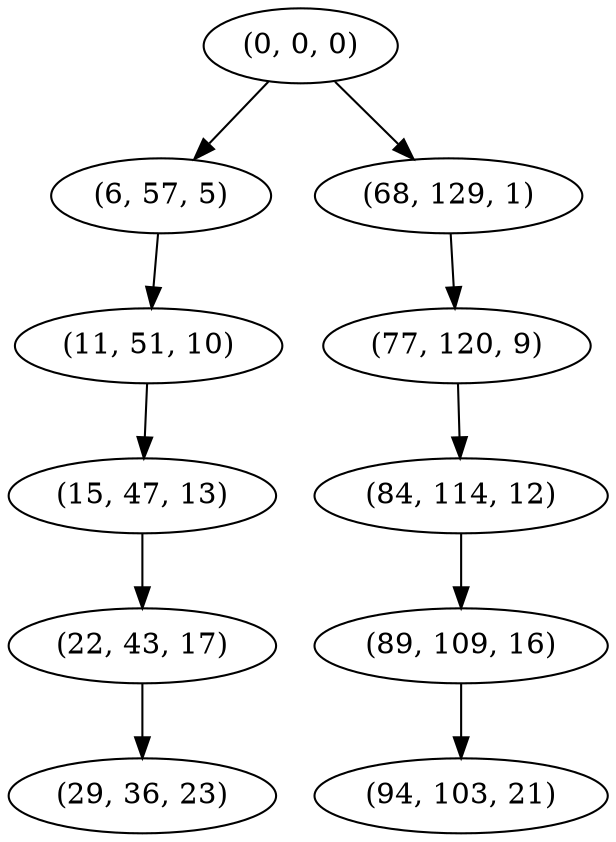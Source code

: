 digraph tree {
    "(0, 0, 0)";
    "(6, 57, 5)";
    "(11, 51, 10)";
    "(15, 47, 13)";
    "(22, 43, 17)";
    "(29, 36, 23)";
    "(68, 129, 1)";
    "(77, 120, 9)";
    "(84, 114, 12)";
    "(89, 109, 16)";
    "(94, 103, 21)";
    "(0, 0, 0)" -> "(6, 57, 5)";
    "(0, 0, 0)" -> "(68, 129, 1)";
    "(6, 57, 5)" -> "(11, 51, 10)";
    "(11, 51, 10)" -> "(15, 47, 13)";
    "(15, 47, 13)" -> "(22, 43, 17)";
    "(22, 43, 17)" -> "(29, 36, 23)";
    "(68, 129, 1)" -> "(77, 120, 9)";
    "(77, 120, 9)" -> "(84, 114, 12)";
    "(84, 114, 12)" -> "(89, 109, 16)";
    "(89, 109, 16)" -> "(94, 103, 21)";
}
